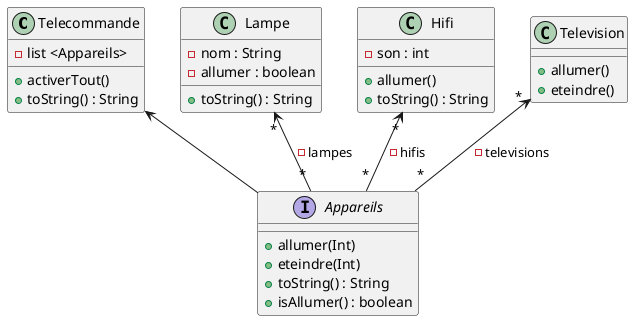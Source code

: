 @startuml
'https://plantuml.com/sequence-diagram


class Telecommande{
    - list <Appareils>


   + activerTout()
   + toString() : String
}
class (Lampe){
- nom : String
- allumer : boolean

+ toString() : String

}
class Hifi{
- son : int
+ allumer()
+ toString() : String
}

class Television{

+allumer()
+eteindre()
}

interface Appareils{
+ allumer(Int)
+ eteindre(Int)
+ toString() : String
+ isAllumer() : boolean
}

Hifi"*" <-- "*"Appareils : - hifis
Lampe "*"<--"*" Appareils : -lampes
Television "*"<--"*" Appareils : -televisions
Telecommande <-- Appareils
@enduml